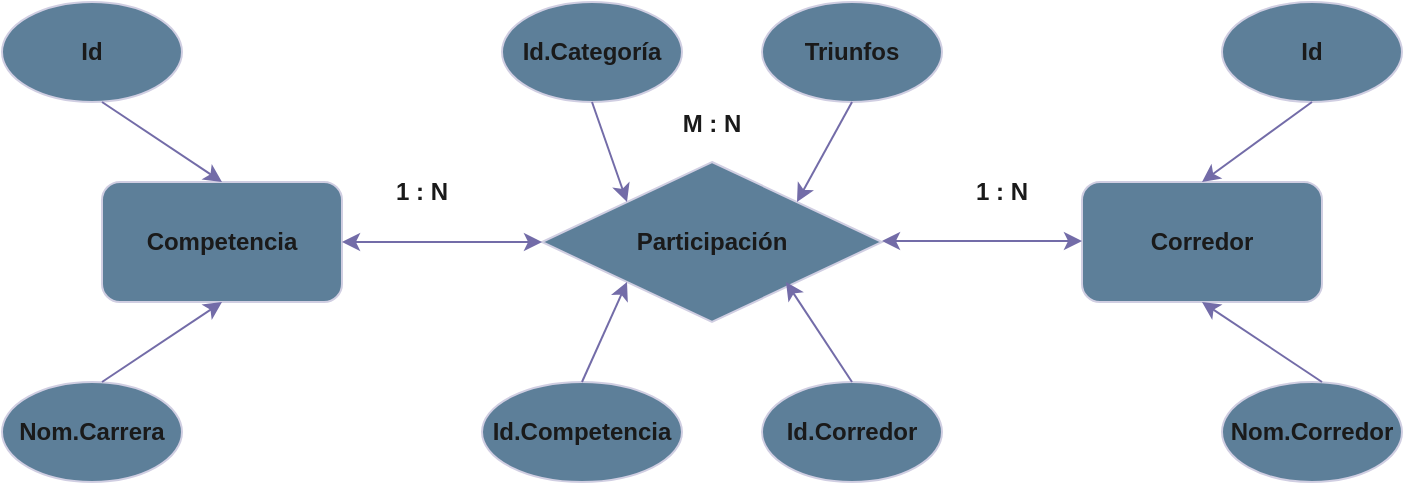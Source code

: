 <mxfile version="24.2.5" type="device">
  <diagram name="Página-1" id="Fa3pujt2B9ZRqw9Y3X-I">
    <mxGraphModel dx="696" dy="1572" grid="0" gridSize="10" guides="1" tooltips="1" connect="1" arrows="1" fold="1" page="1" pageScale="1" pageWidth="827" pageHeight="1169" background="#ffffff" math="0" shadow="0">
      <root>
        <mxCell id="0" />
        <mxCell id="1" parent="0" />
        <mxCell id="9kUGyyA_Okr9J2uUxnQa-1" value="Competencia" style="rounded=1;whiteSpace=wrap;html=1;fontStyle=1;labelBackgroundColor=none;fillColor=#5D7F99;strokeColor=#D0CEE2;fontColor=#1A1A1A;" vertex="1" parent="1">
          <mxGeometry x="60" y="80" width="120" height="60" as="geometry" />
        </mxCell>
        <mxCell id="9kUGyyA_Okr9J2uUxnQa-2" value="Corredor" style="rounded=1;whiteSpace=wrap;html=1;fontStyle=1;labelBackgroundColor=none;fillColor=#5D7F99;strokeColor=#D0CEE2;fontColor=#1A1A1A;" vertex="1" parent="1">
          <mxGeometry x="550" y="80" width="120" height="60" as="geometry" />
        </mxCell>
        <mxCell id="9kUGyyA_Okr9J2uUxnQa-3" value="Participación" style="rhombus;whiteSpace=wrap;html=1;fontStyle=1;labelBackgroundColor=none;fillColor=#5D7F99;strokeColor=#D0CEE2;fontColor=#1A1A1A;" vertex="1" parent="1">
          <mxGeometry x="280" y="70" width="170" height="80" as="geometry" />
        </mxCell>
        <mxCell id="9kUGyyA_Okr9J2uUxnQa-4" value="Id" style="ellipse;whiteSpace=wrap;html=1;fontStyle=1;labelBackgroundColor=none;fillColor=#5D7F99;strokeColor=#D0CEE2;fontColor=#1A1A1A;" vertex="1" parent="1">
          <mxGeometry x="10" y="-10" width="90" height="50" as="geometry" />
        </mxCell>
        <mxCell id="9kUGyyA_Okr9J2uUxnQa-5" value="Nom.Carrera" style="ellipse;whiteSpace=wrap;html=1;fontStyle=1;labelBackgroundColor=none;fillColor=#5D7F99;strokeColor=#D0CEE2;fontColor=#1A1A1A;" vertex="1" parent="1">
          <mxGeometry x="10" y="180" width="90" height="50" as="geometry" />
        </mxCell>
        <mxCell id="9kUGyyA_Okr9J2uUxnQa-6" value="Id.Categoría" style="ellipse;whiteSpace=wrap;html=1;fontStyle=1;labelBackgroundColor=none;fillColor=#5D7F99;strokeColor=#D0CEE2;fontColor=#1A1A1A;" vertex="1" parent="1">
          <mxGeometry x="260" y="-10" width="90" height="50" as="geometry" />
        </mxCell>
        <mxCell id="9kUGyyA_Okr9J2uUxnQa-7" value="Triunfos" style="ellipse;whiteSpace=wrap;html=1;fontStyle=1;labelBackgroundColor=none;fillColor=#5D7F99;strokeColor=#D0CEE2;fontColor=#1A1A1A;" vertex="1" parent="1">
          <mxGeometry x="390" y="-10" width="90" height="50" as="geometry" />
        </mxCell>
        <mxCell id="9kUGyyA_Okr9J2uUxnQa-8" value="Id.Corredor" style="ellipse;whiteSpace=wrap;html=1;fontStyle=1;labelBackgroundColor=none;fillColor=#5D7F99;strokeColor=#D0CEE2;fontColor=#1A1A1A;" vertex="1" parent="1">
          <mxGeometry x="390" y="180" width="90" height="50" as="geometry" />
        </mxCell>
        <mxCell id="9kUGyyA_Okr9J2uUxnQa-9" value="Id.Competencia" style="ellipse;whiteSpace=wrap;html=1;fontStyle=1;labelBackgroundColor=none;fillColor=#5D7F99;strokeColor=#D0CEE2;fontColor=#1A1A1A;" vertex="1" parent="1">
          <mxGeometry x="250" y="180" width="100" height="50" as="geometry" />
        </mxCell>
        <mxCell id="9kUGyyA_Okr9J2uUxnQa-10" value="Id" style="ellipse;whiteSpace=wrap;html=1;fontStyle=1;labelBackgroundColor=none;fillColor=#5D7F99;strokeColor=#D0CEE2;fontColor=#1A1A1A;" vertex="1" parent="1">
          <mxGeometry x="620" y="-10" width="90" height="50" as="geometry" />
        </mxCell>
        <mxCell id="9kUGyyA_Okr9J2uUxnQa-11" value="Nom.Corredor" style="ellipse;whiteSpace=wrap;html=1;fontStyle=1;labelBackgroundColor=none;fillColor=#5D7F99;strokeColor=#D0CEE2;fontColor=#1A1A1A;" vertex="1" parent="1">
          <mxGeometry x="620" y="180" width="90" height="50" as="geometry" />
        </mxCell>
        <mxCell id="9kUGyyA_Okr9J2uUxnQa-12" value="" style="endArrow=classic;html=1;rounded=0;entryX=0.5;entryY=0;entryDx=0;entryDy=0;labelBackgroundColor=none;strokeColor=#736CA8;fontColor=default;" edge="1" parent="1" target="9kUGyyA_Okr9J2uUxnQa-1">
          <mxGeometry width="50" height="50" relative="1" as="geometry">
            <mxPoint x="60" y="40" as="sourcePoint" />
            <mxPoint x="110" y="-10" as="targetPoint" />
          </mxGeometry>
        </mxCell>
        <mxCell id="9kUGyyA_Okr9J2uUxnQa-13" value="" style="endArrow=classic;html=1;rounded=0;entryX=0.5;entryY=1;entryDx=0;entryDy=0;labelBackgroundColor=none;strokeColor=#736CA8;fontColor=default;" edge="1" parent="1" target="9kUGyyA_Okr9J2uUxnQa-1">
          <mxGeometry width="50" height="50" relative="1" as="geometry">
            <mxPoint x="60" y="180" as="sourcePoint" />
            <mxPoint x="110" y="130" as="targetPoint" />
          </mxGeometry>
        </mxCell>
        <mxCell id="9kUGyyA_Okr9J2uUxnQa-15" value="" style="endArrow=classic;html=1;rounded=0;exitX=0.5;exitY=1;exitDx=0;exitDy=0;entryX=0;entryY=0;entryDx=0;entryDy=0;labelBackgroundColor=none;strokeColor=#736CA8;fontColor=default;" edge="1" parent="1" source="9kUGyyA_Okr9J2uUxnQa-6" target="9kUGyyA_Okr9J2uUxnQa-3">
          <mxGeometry width="50" height="50" relative="1" as="geometry">
            <mxPoint x="340" y="140" as="sourcePoint" />
            <mxPoint x="390" y="90" as="targetPoint" />
          </mxGeometry>
        </mxCell>
        <mxCell id="9kUGyyA_Okr9J2uUxnQa-16" value="" style="endArrow=classic;html=1;rounded=0;entryX=0;entryY=1;entryDx=0;entryDy=0;exitX=0.5;exitY=0;exitDx=0;exitDy=0;labelBackgroundColor=none;strokeColor=#736CA8;fontColor=default;" edge="1" parent="1" source="9kUGyyA_Okr9J2uUxnQa-9" target="9kUGyyA_Okr9J2uUxnQa-3">
          <mxGeometry width="50" height="50" relative="1" as="geometry">
            <mxPoint x="230" y="170" as="sourcePoint" />
            <mxPoint x="290" y="130" as="targetPoint" />
          </mxGeometry>
        </mxCell>
        <mxCell id="9kUGyyA_Okr9J2uUxnQa-17" value="" style="endArrow=classic;html=1;rounded=0;exitX=0.5;exitY=0;exitDx=0;exitDy=0;labelBackgroundColor=none;strokeColor=#736CA8;fontColor=default;" edge="1" parent="1" source="9kUGyyA_Okr9J2uUxnQa-8">
          <mxGeometry width="50" height="50" relative="1" as="geometry">
            <mxPoint x="340" y="140" as="sourcePoint" />
            <mxPoint x="402" y="130" as="targetPoint" />
          </mxGeometry>
        </mxCell>
        <mxCell id="9kUGyyA_Okr9J2uUxnQa-18" value="" style="endArrow=classic;html=1;rounded=0;exitX=0.5;exitY=1;exitDx=0;exitDy=0;entryX=1;entryY=0;entryDx=0;entryDy=0;labelBackgroundColor=none;strokeColor=#736CA8;fontColor=default;" edge="1" parent="1" source="9kUGyyA_Okr9J2uUxnQa-7" target="9kUGyyA_Okr9J2uUxnQa-3">
          <mxGeometry width="50" height="50" relative="1" as="geometry">
            <mxPoint x="340" y="140" as="sourcePoint" />
            <mxPoint x="390" y="90" as="targetPoint" />
          </mxGeometry>
        </mxCell>
        <mxCell id="9kUGyyA_Okr9J2uUxnQa-19" value="" style="endArrow=classic;html=1;rounded=0;entryX=0.5;entryY=1;entryDx=0;entryDy=0;labelBackgroundColor=none;strokeColor=#736CA8;fontColor=default;" edge="1" parent="1" target="9kUGyyA_Okr9J2uUxnQa-2">
          <mxGeometry width="50" height="50" relative="1" as="geometry">
            <mxPoint x="670" y="180" as="sourcePoint" />
            <mxPoint x="720" y="130" as="targetPoint" />
          </mxGeometry>
        </mxCell>
        <mxCell id="9kUGyyA_Okr9J2uUxnQa-20" value="" style="endArrow=classic;html=1;rounded=0;exitX=0.5;exitY=1;exitDx=0;exitDy=0;entryX=0.5;entryY=0;entryDx=0;entryDy=0;labelBackgroundColor=none;strokeColor=#736CA8;fontColor=default;" edge="1" parent="1" source="9kUGyyA_Okr9J2uUxnQa-10" target="9kUGyyA_Okr9J2uUxnQa-2">
          <mxGeometry width="50" height="50" relative="1" as="geometry">
            <mxPoint x="340" y="140" as="sourcePoint" />
            <mxPoint x="390" y="90" as="targetPoint" />
          </mxGeometry>
        </mxCell>
        <mxCell id="9kUGyyA_Okr9J2uUxnQa-21" value="" style="endArrow=classic;startArrow=classic;html=1;rounded=0;exitX=1;exitY=0.5;exitDx=0;exitDy=0;entryX=0;entryY=0.5;entryDx=0;entryDy=0;labelBackgroundColor=none;strokeColor=#736CA8;fontColor=default;" edge="1" parent="1" source="9kUGyyA_Okr9J2uUxnQa-1" target="9kUGyyA_Okr9J2uUxnQa-3">
          <mxGeometry width="50" height="50" relative="1" as="geometry">
            <mxPoint x="340" y="140" as="sourcePoint" />
            <mxPoint x="390" y="90" as="targetPoint" />
          </mxGeometry>
        </mxCell>
        <mxCell id="9kUGyyA_Okr9J2uUxnQa-22" value="" style="endArrow=classic;startArrow=classic;html=1;rounded=0;exitX=1;exitY=0.5;exitDx=0;exitDy=0;entryX=0;entryY=0.5;entryDx=0;entryDy=0;labelBackgroundColor=none;strokeColor=#736CA8;fontColor=default;" edge="1" parent="1">
          <mxGeometry width="50" height="50" relative="1" as="geometry">
            <mxPoint x="450" y="109.5" as="sourcePoint" />
            <mxPoint x="550" y="109.5" as="targetPoint" />
          </mxGeometry>
        </mxCell>
        <mxCell id="9kUGyyA_Okr9J2uUxnQa-23" value="1 : N" style="text;html=1;align=center;verticalAlign=middle;whiteSpace=wrap;rounded=0;fontColor=#1A1A1A;fontStyle=1;labelBackgroundColor=none;" vertex="1" parent="1">
          <mxGeometry x="190" y="70" width="60" height="30" as="geometry" />
        </mxCell>
        <mxCell id="9kUGyyA_Okr9J2uUxnQa-24" value="1 : N" style="text;html=1;align=center;verticalAlign=middle;whiteSpace=wrap;rounded=0;fontColor=#1A1A1A;fontStyle=1;labelBackgroundColor=none;" vertex="1" parent="1">
          <mxGeometry x="480" y="70" width="60" height="30" as="geometry" />
        </mxCell>
        <mxCell id="9kUGyyA_Okr9J2uUxnQa-25" value="M : N" style="text;html=1;align=center;verticalAlign=middle;whiteSpace=wrap;rounded=0;fontColor=#1A1A1A;fontStyle=1;labelBackgroundColor=none;" vertex="1" parent="1">
          <mxGeometry x="335" y="36" width="60" height="30" as="geometry" />
        </mxCell>
      </root>
    </mxGraphModel>
  </diagram>
</mxfile>
